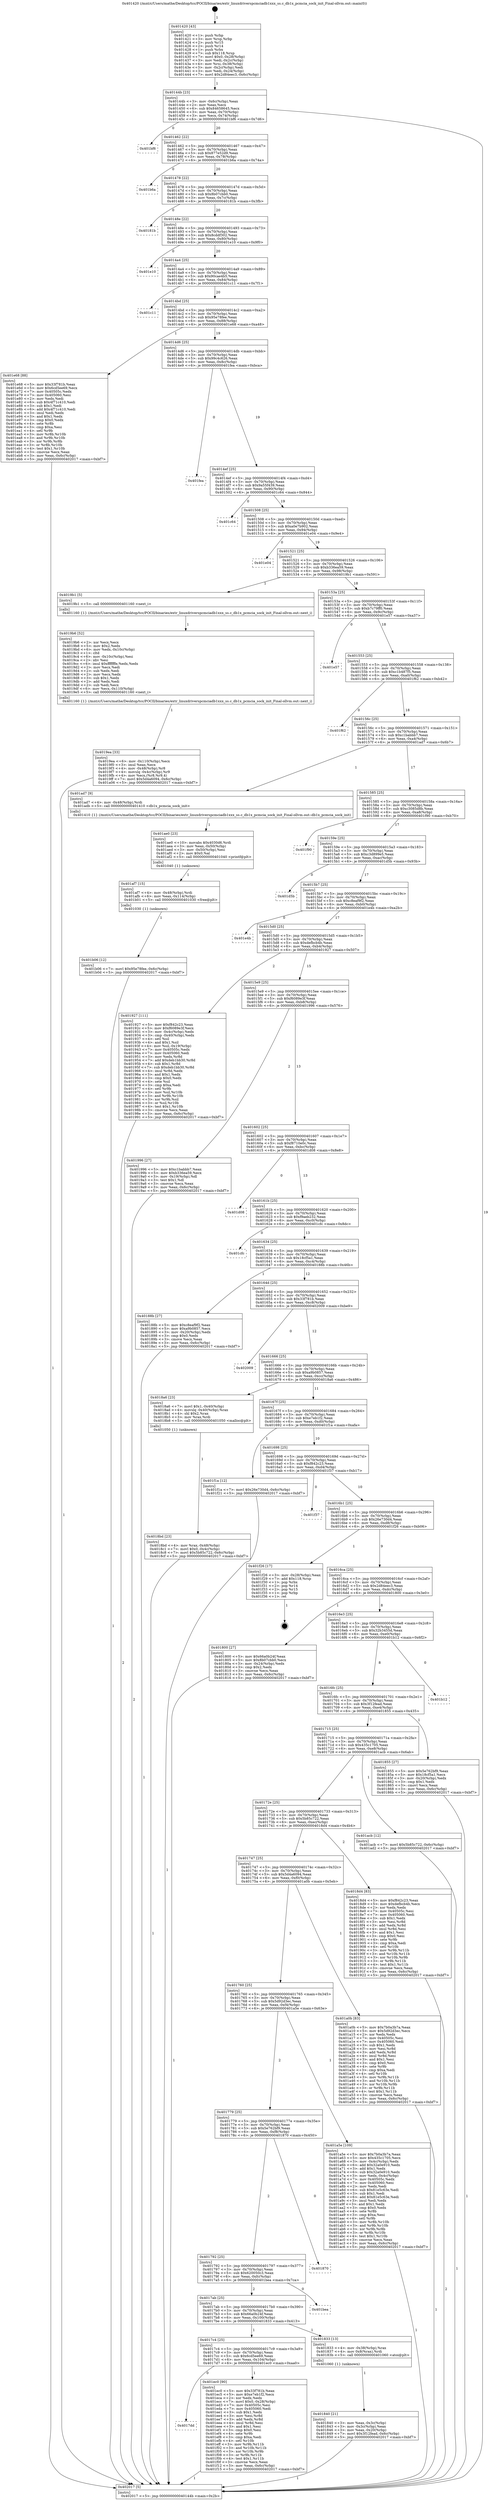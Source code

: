 digraph "0x401420" {
  label = "0x401420 (/mnt/c/Users/mathe/Desktop/tcc/POCII/binaries/extr_linuxdriverspcmciadb1xxx_ss.c_db1x_pcmcia_sock_init_Final-ollvm.out::main(0))"
  labelloc = "t"
  node[shape=record]

  Entry [label="",width=0.3,height=0.3,shape=circle,fillcolor=black,style=filled]
  "0x40144b" [label="{
     0x40144b [23]\l
     | [instrs]\l
     &nbsp;&nbsp;0x40144b \<+3\>: mov -0x6c(%rbp),%eax\l
     &nbsp;&nbsp;0x40144e \<+2\>: mov %eax,%ecx\l
     &nbsp;&nbsp;0x401450 \<+6\>: sub $0x84658645,%ecx\l
     &nbsp;&nbsp;0x401456 \<+3\>: mov %eax,-0x70(%rbp)\l
     &nbsp;&nbsp;0x401459 \<+3\>: mov %ecx,-0x74(%rbp)\l
     &nbsp;&nbsp;0x40145c \<+6\>: je 0000000000401bf6 \<main+0x7d6\>\l
  }"]
  "0x401bf6" [label="{
     0x401bf6\l
  }", style=dashed]
  "0x401462" [label="{
     0x401462 [22]\l
     | [instrs]\l
     &nbsp;&nbsp;0x401462 \<+5\>: jmp 0000000000401467 \<main+0x47\>\l
     &nbsp;&nbsp;0x401467 \<+3\>: mov -0x70(%rbp),%eax\l
     &nbsp;&nbsp;0x40146a \<+5\>: sub $0x877e52d9,%eax\l
     &nbsp;&nbsp;0x40146f \<+3\>: mov %eax,-0x78(%rbp)\l
     &nbsp;&nbsp;0x401472 \<+6\>: je 0000000000401b6a \<main+0x74a\>\l
  }"]
  Exit [label="",width=0.3,height=0.3,shape=circle,fillcolor=black,style=filled,peripheries=2]
  "0x401b6a" [label="{
     0x401b6a\l
  }", style=dashed]
  "0x401478" [label="{
     0x401478 [22]\l
     | [instrs]\l
     &nbsp;&nbsp;0x401478 \<+5\>: jmp 000000000040147d \<main+0x5d\>\l
     &nbsp;&nbsp;0x40147d \<+3\>: mov -0x70(%rbp),%eax\l
     &nbsp;&nbsp;0x401480 \<+5\>: sub $0x8b07cbb0,%eax\l
     &nbsp;&nbsp;0x401485 \<+3\>: mov %eax,-0x7c(%rbp)\l
     &nbsp;&nbsp;0x401488 \<+6\>: je 000000000040181b \<main+0x3fb\>\l
  }"]
  "0x4017dd" [label="{
     0x4017dd\l
  }", style=dashed]
  "0x40181b" [label="{
     0x40181b\l
  }", style=dashed]
  "0x40148e" [label="{
     0x40148e [22]\l
     | [instrs]\l
     &nbsp;&nbsp;0x40148e \<+5\>: jmp 0000000000401493 \<main+0x73\>\l
     &nbsp;&nbsp;0x401493 \<+3\>: mov -0x70(%rbp),%eax\l
     &nbsp;&nbsp;0x401496 \<+5\>: sub $0x8cddf302,%eax\l
     &nbsp;&nbsp;0x40149b \<+3\>: mov %eax,-0x80(%rbp)\l
     &nbsp;&nbsp;0x40149e \<+6\>: je 0000000000401e10 \<main+0x9f0\>\l
  }"]
  "0x401ec0" [label="{
     0x401ec0 [90]\l
     | [instrs]\l
     &nbsp;&nbsp;0x401ec0 \<+5\>: mov $0x33f781b,%eax\l
     &nbsp;&nbsp;0x401ec5 \<+5\>: mov $0xe7eb1f2,%ecx\l
     &nbsp;&nbsp;0x401eca \<+2\>: xor %edx,%edx\l
     &nbsp;&nbsp;0x401ecc \<+7\>: movl $0x0,-0x28(%rbp)\l
     &nbsp;&nbsp;0x401ed3 \<+7\>: mov 0x40505c,%esi\l
     &nbsp;&nbsp;0x401eda \<+7\>: mov 0x405060,%edi\l
     &nbsp;&nbsp;0x401ee1 \<+3\>: sub $0x1,%edx\l
     &nbsp;&nbsp;0x401ee4 \<+3\>: mov %esi,%r8d\l
     &nbsp;&nbsp;0x401ee7 \<+3\>: add %edx,%r8d\l
     &nbsp;&nbsp;0x401eea \<+4\>: imul %r8d,%esi\l
     &nbsp;&nbsp;0x401eee \<+3\>: and $0x1,%esi\l
     &nbsp;&nbsp;0x401ef1 \<+3\>: cmp $0x0,%esi\l
     &nbsp;&nbsp;0x401ef4 \<+4\>: sete %r9b\l
     &nbsp;&nbsp;0x401ef8 \<+3\>: cmp $0xa,%edi\l
     &nbsp;&nbsp;0x401efb \<+4\>: setl %r10b\l
     &nbsp;&nbsp;0x401eff \<+3\>: mov %r9b,%r11b\l
     &nbsp;&nbsp;0x401f02 \<+3\>: and %r10b,%r11b\l
     &nbsp;&nbsp;0x401f05 \<+3\>: xor %r10b,%r9b\l
     &nbsp;&nbsp;0x401f08 \<+3\>: or %r9b,%r11b\l
     &nbsp;&nbsp;0x401f0b \<+4\>: test $0x1,%r11b\l
     &nbsp;&nbsp;0x401f0f \<+3\>: cmovne %ecx,%eax\l
     &nbsp;&nbsp;0x401f12 \<+3\>: mov %eax,-0x6c(%rbp)\l
     &nbsp;&nbsp;0x401f15 \<+5\>: jmp 0000000000402017 \<main+0xbf7\>\l
  }"]
  "0x401e10" [label="{
     0x401e10\l
  }", style=dashed]
  "0x4014a4" [label="{
     0x4014a4 [25]\l
     | [instrs]\l
     &nbsp;&nbsp;0x4014a4 \<+5\>: jmp 00000000004014a9 \<main+0x89\>\l
     &nbsp;&nbsp;0x4014a9 \<+3\>: mov -0x70(%rbp),%eax\l
     &nbsp;&nbsp;0x4014ac \<+5\>: sub $0x90cae4b5,%eax\l
     &nbsp;&nbsp;0x4014b1 \<+6\>: mov %eax,-0x84(%rbp)\l
     &nbsp;&nbsp;0x4014b7 \<+6\>: je 0000000000401c11 \<main+0x7f1\>\l
  }"]
  "0x401b06" [label="{
     0x401b06 [12]\l
     | [instrs]\l
     &nbsp;&nbsp;0x401b06 \<+7\>: movl $0x95e78fee,-0x6c(%rbp)\l
     &nbsp;&nbsp;0x401b0d \<+5\>: jmp 0000000000402017 \<main+0xbf7\>\l
  }"]
  "0x401c11" [label="{
     0x401c11\l
  }", style=dashed]
  "0x4014bd" [label="{
     0x4014bd [25]\l
     | [instrs]\l
     &nbsp;&nbsp;0x4014bd \<+5\>: jmp 00000000004014c2 \<main+0xa2\>\l
     &nbsp;&nbsp;0x4014c2 \<+3\>: mov -0x70(%rbp),%eax\l
     &nbsp;&nbsp;0x4014c5 \<+5\>: sub $0x95e78fee,%eax\l
     &nbsp;&nbsp;0x4014ca \<+6\>: mov %eax,-0x88(%rbp)\l
     &nbsp;&nbsp;0x4014d0 \<+6\>: je 0000000000401e68 \<main+0xa48\>\l
  }"]
  "0x401af7" [label="{
     0x401af7 [15]\l
     | [instrs]\l
     &nbsp;&nbsp;0x401af7 \<+4\>: mov -0x48(%rbp),%rdi\l
     &nbsp;&nbsp;0x401afb \<+6\>: mov %eax,-0x114(%rbp)\l
     &nbsp;&nbsp;0x401b01 \<+5\>: call 0000000000401030 \<free@plt\>\l
     | [calls]\l
     &nbsp;&nbsp;0x401030 \{1\} (unknown)\l
  }"]
  "0x401e68" [label="{
     0x401e68 [88]\l
     | [instrs]\l
     &nbsp;&nbsp;0x401e68 \<+5\>: mov $0x33f781b,%eax\l
     &nbsp;&nbsp;0x401e6d \<+5\>: mov $0x6cd5ee69,%ecx\l
     &nbsp;&nbsp;0x401e72 \<+7\>: mov 0x40505c,%edx\l
     &nbsp;&nbsp;0x401e79 \<+7\>: mov 0x405060,%esi\l
     &nbsp;&nbsp;0x401e80 \<+2\>: mov %edx,%edi\l
     &nbsp;&nbsp;0x401e82 \<+6\>: sub $0x4f71c410,%edi\l
     &nbsp;&nbsp;0x401e88 \<+3\>: sub $0x1,%edi\l
     &nbsp;&nbsp;0x401e8b \<+6\>: add $0x4f71c410,%edi\l
     &nbsp;&nbsp;0x401e91 \<+3\>: imul %edi,%edx\l
     &nbsp;&nbsp;0x401e94 \<+3\>: and $0x1,%edx\l
     &nbsp;&nbsp;0x401e97 \<+3\>: cmp $0x0,%edx\l
     &nbsp;&nbsp;0x401e9a \<+4\>: sete %r8b\l
     &nbsp;&nbsp;0x401e9e \<+3\>: cmp $0xa,%esi\l
     &nbsp;&nbsp;0x401ea1 \<+4\>: setl %r9b\l
     &nbsp;&nbsp;0x401ea5 \<+3\>: mov %r8b,%r10b\l
     &nbsp;&nbsp;0x401ea8 \<+3\>: and %r9b,%r10b\l
     &nbsp;&nbsp;0x401eab \<+3\>: xor %r9b,%r8b\l
     &nbsp;&nbsp;0x401eae \<+3\>: or %r8b,%r10b\l
     &nbsp;&nbsp;0x401eb1 \<+4\>: test $0x1,%r10b\l
     &nbsp;&nbsp;0x401eb5 \<+3\>: cmovne %ecx,%eax\l
     &nbsp;&nbsp;0x401eb8 \<+3\>: mov %eax,-0x6c(%rbp)\l
     &nbsp;&nbsp;0x401ebb \<+5\>: jmp 0000000000402017 \<main+0xbf7\>\l
  }"]
  "0x4014d6" [label="{
     0x4014d6 [25]\l
     | [instrs]\l
     &nbsp;&nbsp;0x4014d6 \<+5\>: jmp 00000000004014db \<main+0xbb\>\l
     &nbsp;&nbsp;0x4014db \<+3\>: mov -0x70(%rbp),%eax\l
     &nbsp;&nbsp;0x4014de \<+5\>: sub $0x99c4c626,%eax\l
     &nbsp;&nbsp;0x4014e3 \<+6\>: mov %eax,-0x8c(%rbp)\l
     &nbsp;&nbsp;0x4014e9 \<+6\>: je 0000000000401fea \<main+0xbca\>\l
  }"]
  "0x401ae0" [label="{
     0x401ae0 [23]\l
     | [instrs]\l
     &nbsp;&nbsp;0x401ae0 \<+10\>: movabs $0x4030d6,%rdi\l
     &nbsp;&nbsp;0x401aea \<+3\>: mov %eax,-0x50(%rbp)\l
     &nbsp;&nbsp;0x401aed \<+3\>: mov -0x50(%rbp),%esi\l
     &nbsp;&nbsp;0x401af0 \<+2\>: mov $0x0,%al\l
     &nbsp;&nbsp;0x401af2 \<+5\>: call 0000000000401040 \<printf@plt\>\l
     | [calls]\l
     &nbsp;&nbsp;0x401040 \{1\} (unknown)\l
  }"]
  "0x401fea" [label="{
     0x401fea\l
  }", style=dashed]
  "0x4014ef" [label="{
     0x4014ef [25]\l
     | [instrs]\l
     &nbsp;&nbsp;0x4014ef \<+5\>: jmp 00000000004014f4 \<main+0xd4\>\l
     &nbsp;&nbsp;0x4014f4 \<+3\>: mov -0x70(%rbp),%eax\l
     &nbsp;&nbsp;0x4014f7 \<+5\>: sub $0x9a55f439,%eax\l
     &nbsp;&nbsp;0x4014fc \<+6\>: mov %eax,-0x90(%rbp)\l
     &nbsp;&nbsp;0x401502 \<+6\>: je 0000000000401c64 \<main+0x844\>\l
  }"]
  "0x4019ea" [label="{
     0x4019ea [33]\l
     | [instrs]\l
     &nbsp;&nbsp;0x4019ea \<+6\>: mov -0x110(%rbp),%ecx\l
     &nbsp;&nbsp;0x4019f0 \<+3\>: imul %eax,%ecx\l
     &nbsp;&nbsp;0x4019f3 \<+4\>: mov -0x48(%rbp),%r8\l
     &nbsp;&nbsp;0x4019f7 \<+4\>: movslq -0x4c(%rbp),%r9\l
     &nbsp;&nbsp;0x4019fb \<+4\>: mov %ecx,(%r8,%r9,4)\l
     &nbsp;&nbsp;0x4019ff \<+7\>: movl $0x5d4a6094,-0x6c(%rbp)\l
     &nbsp;&nbsp;0x401a06 \<+5\>: jmp 0000000000402017 \<main+0xbf7\>\l
  }"]
  "0x401c64" [label="{
     0x401c64\l
  }", style=dashed]
  "0x401508" [label="{
     0x401508 [25]\l
     | [instrs]\l
     &nbsp;&nbsp;0x401508 \<+5\>: jmp 000000000040150d \<main+0xed\>\l
     &nbsp;&nbsp;0x40150d \<+3\>: mov -0x70(%rbp),%eax\l
     &nbsp;&nbsp;0x401510 \<+5\>: sub $0xa0e7b902,%eax\l
     &nbsp;&nbsp;0x401515 \<+6\>: mov %eax,-0x94(%rbp)\l
     &nbsp;&nbsp;0x40151b \<+6\>: je 0000000000401e04 \<main+0x9e4\>\l
  }"]
  "0x4019b6" [label="{
     0x4019b6 [52]\l
     | [instrs]\l
     &nbsp;&nbsp;0x4019b6 \<+2\>: xor %ecx,%ecx\l
     &nbsp;&nbsp;0x4019b8 \<+5\>: mov $0x2,%edx\l
     &nbsp;&nbsp;0x4019bd \<+6\>: mov %edx,-0x10c(%rbp)\l
     &nbsp;&nbsp;0x4019c3 \<+1\>: cltd\l
     &nbsp;&nbsp;0x4019c4 \<+6\>: mov -0x10c(%rbp),%esi\l
     &nbsp;&nbsp;0x4019ca \<+2\>: idiv %esi\l
     &nbsp;&nbsp;0x4019cc \<+6\>: imul $0xfffffffe,%edx,%edx\l
     &nbsp;&nbsp;0x4019d2 \<+2\>: mov %ecx,%edi\l
     &nbsp;&nbsp;0x4019d4 \<+2\>: sub %edx,%edi\l
     &nbsp;&nbsp;0x4019d6 \<+2\>: mov %ecx,%edx\l
     &nbsp;&nbsp;0x4019d8 \<+3\>: sub $0x1,%edx\l
     &nbsp;&nbsp;0x4019db \<+2\>: add %edx,%edi\l
     &nbsp;&nbsp;0x4019dd \<+2\>: sub %edi,%ecx\l
     &nbsp;&nbsp;0x4019df \<+6\>: mov %ecx,-0x110(%rbp)\l
     &nbsp;&nbsp;0x4019e5 \<+5\>: call 0000000000401160 \<next_i\>\l
     | [calls]\l
     &nbsp;&nbsp;0x401160 \{1\} (/mnt/c/Users/mathe/Desktop/tcc/POCII/binaries/extr_linuxdriverspcmciadb1xxx_ss.c_db1x_pcmcia_sock_init_Final-ollvm.out::next_i)\l
  }"]
  "0x401e04" [label="{
     0x401e04\l
  }", style=dashed]
  "0x401521" [label="{
     0x401521 [25]\l
     | [instrs]\l
     &nbsp;&nbsp;0x401521 \<+5\>: jmp 0000000000401526 \<main+0x106\>\l
     &nbsp;&nbsp;0x401526 \<+3\>: mov -0x70(%rbp),%eax\l
     &nbsp;&nbsp;0x401529 \<+5\>: sub $0xb336ea59,%eax\l
     &nbsp;&nbsp;0x40152e \<+6\>: mov %eax,-0x98(%rbp)\l
     &nbsp;&nbsp;0x401534 \<+6\>: je 00000000004019b1 \<main+0x591\>\l
  }"]
  "0x4018bd" [label="{
     0x4018bd [23]\l
     | [instrs]\l
     &nbsp;&nbsp;0x4018bd \<+4\>: mov %rax,-0x48(%rbp)\l
     &nbsp;&nbsp;0x4018c1 \<+7\>: movl $0x0,-0x4c(%rbp)\l
     &nbsp;&nbsp;0x4018c8 \<+7\>: movl $0x5b85c722,-0x6c(%rbp)\l
     &nbsp;&nbsp;0x4018cf \<+5\>: jmp 0000000000402017 \<main+0xbf7\>\l
  }"]
  "0x4019b1" [label="{
     0x4019b1 [5]\l
     | [instrs]\l
     &nbsp;&nbsp;0x4019b1 \<+5\>: call 0000000000401160 \<next_i\>\l
     | [calls]\l
     &nbsp;&nbsp;0x401160 \{1\} (/mnt/c/Users/mathe/Desktop/tcc/POCII/binaries/extr_linuxdriverspcmciadb1xxx_ss.c_db1x_pcmcia_sock_init_Final-ollvm.out::next_i)\l
  }"]
  "0x40153a" [label="{
     0x40153a [25]\l
     | [instrs]\l
     &nbsp;&nbsp;0x40153a \<+5\>: jmp 000000000040153f \<main+0x11f\>\l
     &nbsp;&nbsp;0x40153f \<+3\>: mov -0x70(%rbp),%eax\l
     &nbsp;&nbsp;0x401542 \<+5\>: sub $0xb7c79ff0,%eax\l
     &nbsp;&nbsp;0x401547 \<+6\>: mov %eax,-0x9c(%rbp)\l
     &nbsp;&nbsp;0x40154d \<+6\>: je 0000000000401e57 \<main+0xa37\>\l
  }"]
  "0x401840" [label="{
     0x401840 [21]\l
     | [instrs]\l
     &nbsp;&nbsp;0x401840 \<+3\>: mov %eax,-0x3c(%rbp)\l
     &nbsp;&nbsp;0x401843 \<+3\>: mov -0x3c(%rbp),%eax\l
     &nbsp;&nbsp;0x401846 \<+3\>: mov %eax,-0x20(%rbp)\l
     &nbsp;&nbsp;0x401849 \<+7\>: movl $0x3f12fead,-0x6c(%rbp)\l
     &nbsp;&nbsp;0x401850 \<+5\>: jmp 0000000000402017 \<main+0xbf7\>\l
  }"]
  "0x401e57" [label="{
     0x401e57\l
  }", style=dashed]
  "0x401553" [label="{
     0x401553 [25]\l
     | [instrs]\l
     &nbsp;&nbsp;0x401553 \<+5\>: jmp 0000000000401558 \<main+0x138\>\l
     &nbsp;&nbsp;0x401558 \<+3\>: mov -0x70(%rbp),%eax\l
     &nbsp;&nbsp;0x40155b \<+5\>: sub $0xc1b487f5,%eax\l
     &nbsp;&nbsp;0x401560 \<+6\>: mov %eax,-0xa0(%rbp)\l
     &nbsp;&nbsp;0x401566 \<+6\>: je 0000000000401f62 \<main+0xb42\>\l
  }"]
  "0x4017c4" [label="{
     0x4017c4 [25]\l
     | [instrs]\l
     &nbsp;&nbsp;0x4017c4 \<+5\>: jmp 00000000004017c9 \<main+0x3a9\>\l
     &nbsp;&nbsp;0x4017c9 \<+3\>: mov -0x70(%rbp),%eax\l
     &nbsp;&nbsp;0x4017cc \<+5\>: sub $0x6cd5ee69,%eax\l
     &nbsp;&nbsp;0x4017d1 \<+6\>: mov %eax,-0x104(%rbp)\l
     &nbsp;&nbsp;0x4017d7 \<+6\>: je 0000000000401ec0 \<main+0xaa0\>\l
  }"]
  "0x401f62" [label="{
     0x401f62\l
  }", style=dashed]
  "0x40156c" [label="{
     0x40156c [25]\l
     | [instrs]\l
     &nbsp;&nbsp;0x40156c \<+5\>: jmp 0000000000401571 \<main+0x151\>\l
     &nbsp;&nbsp;0x401571 \<+3\>: mov -0x70(%rbp),%eax\l
     &nbsp;&nbsp;0x401574 \<+5\>: sub $0xc1babbb7,%eax\l
     &nbsp;&nbsp;0x401579 \<+6\>: mov %eax,-0xa4(%rbp)\l
     &nbsp;&nbsp;0x40157f \<+6\>: je 0000000000401ad7 \<main+0x6b7\>\l
  }"]
  "0x401833" [label="{
     0x401833 [13]\l
     | [instrs]\l
     &nbsp;&nbsp;0x401833 \<+4\>: mov -0x38(%rbp),%rax\l
     &nbsp;&nbsp;0x401837 \<+4\>: mov 0x8(%rax),%rdi\l
     &nbsp;&nbsp;0x40183b \<+5\>: call 0000000000401060 \<atoi@plt\>\l
     | [calls]\l
     &nbsp;&nbsp;0x401060 \{1\} (unknown)\l
  }"]
  "0x401ad7" [label="{
     0x401ad7 [9]\l
     | [instrs]\l
     &nbsp;&nbsp;0x401ad7 \<+4\>: mov -0x48(%rbp),%rdi\l
     &nbsp;&nbsp;0x401adb \<+5\>: call 0000000000401410 \<db1x_pcmcia_sock_init\>\l
     | [calls]\l
     &nbsp;&nbsp;0x401410 \{1\} (/mnt/c/Users/mathe/Desktop/tcc/POCII/binaries/extr_linuxdriverspcmciadb1xxx_ss.c_db1x_pcmcia_sock_init_Final-ollvm.out::db1x_pcmcia_sock_init)\l
  }"]
  "0x401585" [label="{
     0x401585 [25]\l
     | [instrs]\l
     &nbsp;&nbsp;0x401585 \<+5\>: jmp 000000000040158a \<main+0x16a\>\l
     &nbsp;&nbsp;0x40158a \<+3\>: mov -0x70(%rbp),%eax\l
     &nbsp;&nbsp;0x40158d \<+5\>: sub $0xc3085d8b,%eax\l
     &nbsp;&nbsp;0x401592 \<+6\>: mov %eax,-0xa8(%rbp)\l
     &nbsp;&nbsp;0x401598 \<+6\>: je 0000000000401f90 \<main+0xb70\>\l
  }"]
  "0x4017ab" [label="{
     0x4017ab [25]\l
     | [instrs]\l
     &nbsp;&nbsp;0x4017ab \<+5\>: jmp 00000000004017b0 \<main+0x390\>\l
     &nbsp;&nbsp;0x4017b0 \<+3\>: mov -0x70(%rbp),%eax\l
     &nbsp;&nbsp;0x4017b3 \<+5\>: sub $0x66a0b24f,%eax\l
     &nbsp;&nbsp;0x4017b8 \<+6\>: mov %eax,-0x100(%rbp)\l
     &nbsp;&nbsp;0x4017be \<+6\>: je 0000000000401833 \<main+0x413\>\l
  }"]
  "0x401f90" [label="{
     0x401f90\l
  }", style=dashed]
  "0x40159e" [label="{
     0x40159e [25]\l
     | [instrs]\l
     &nbsp;&nbsp;0x40159e \<+5\>: jmp 00000000004015a3 \<main+0x183\>\l
     &nbsp;&nbsp;0x4015a3 \<+3\>: mov -0x70(%rbp),%eax\l
     &nbsp;&nbsp;0x4015a6 \<+5\>: sub $0xc3d899e5,%eax\l
     &nbsp;&nbsp;0x4015ab \<+6\>: mov %eax,-0xac(%rbp)\l
     &nbsp;&nbsp;0x4015b1 \<+6\>: je 0000000000401d5b \<main+0x93b\>\l
  }"]
  "0x401bea" [label="{
     0x401bea\l
  }", style=dashed]
  "0x401d5b" [label="{
     0x401d5b\l
  }", style=dashed]
  "0x4015b7" [label="{
     0x4015b7 [25]\l
     | [instrs]\l
     &nbsp;&nbsp;0x4015b7 \<+5\>: jmp 00000000004015bc \<main+0x19c\>\l
     &nbsp;&nbsp;0x4015bc \<+3\>: mov -0x70(%rbp),%eax\l
     &nbsp;&nbsp;0x4015bf \<+5\>: sub $0xc8eaf9f2,%eax\l
     &nbsp;&nbsp;0x4015c4 \<+6\>: mov %eax,-0xb0(%rbp)\l
     &nbsp;&nbsp;0x4015ca \<+6\>: je 0000000000401e4b \<main+0xa2b\>\l
  }"]
  "0x401792" [label="{
     0x401792 [25]\l
     | [instrs]\l
     &nbsp;&nbsp;0x401792 \<+5\>: jmp 0000000000401797 \<main+0x377\>\l
     &nbsp;&nbsp;0x401797 \<+3\>: mov -0x70(%rbp),%eax\l
     &nbsp;&nbsp;0x40179a \<+5\>: sub $0x620050c3,%eax\l
     &nbsp;&nbsp;0x40179f \<+6\>: mov %eax,-0xfc(%rbp)\l
     &nbsp;&nbsp;0x4017a5 \<+6\>: je 0000000000401bea \<main+0x7ca\>\l
  }"]
  "0x401e4b" [label="{
     0x401e4b\l
  }", style=dashed]
  "0x4015d0" [label="{
     0x4015d0 [25]\l
     | [instrs]\l
     &nbsp;&nbsp;0x4015d0 \<+5\>: jmp 00000000004015d5 \<main+0x1b5\>\l
     &nbsp;&nbsp;0x4015d5 \<+3\>: mov -0x70(%rbp),%eax\l
     &nbsp;&nbsp;0x4015d8 \<+5\>: sub $0xdefbcb4b,%eax\l
     &nbsp;&nbsp;0x4015dd \<+6\>: mov %eax,-0xb4(%rbp)\l
     &nbsp;&nbsp;0x4015e3 \<+6\>: je 0000000000401927 \<main+0x507\>\l
  }"]
  "0x401870" [label="{
     0x401870\l
  }", style=dashed]
  "0x401927" [label="{
     0x401927 [111]\l
     | [instrs]\l
     &nbsp;&nbsp;0x401927 \<+5\>: mov $0xf842c23,%eax\l
     &nbsp;&nbsp;0x40192c \<+5\>: mov $0xf6089e3f,%ecx\l
     &nbsp;&nbsp;0x401931 \<+3\>: mov -0x4c(%rbp),%edx\l
     &nbsp;&nbsp;0x401934 \<+3\>: cmp -0x40(%rbp),%edx\l
     &nbsp;&nbsp;0x401937 \<+4\>: setl %sil\l
     &nbsp;&nbsp;0x40193b \<+4\>: and $0x1,%sil\l
     &nbsp;&nbsp;0x40193f \<+4\>: mov %sil,-0x19(%rbp)\l
     &nbsp;&nbsp;0x401943 \<+7\>: mov 0x40505c,%edx\l
     &nbsp;&nbsp;0x40194a \<+7\>: mov 0x405060,%edi\l
     &nbsp;&nbsp;0x401951 \<+3\>: mov %edx,%r8d\l
     &nbsp;&nbsp;0x401954 \<+7\>: add $0xdeb1bb30,%r8d\l
     &nbsp;&nbsp;0x40195b \<+4\>: sub $0x1,%r8d\l
     &nbsp;&nbsp;0x40195f \<+7\>: sub $0xdeb1bb30,%r8d\l
     &nbsp;&nbsp;0x401966 \<+4\>: imul %r8d,%edx\l
     &nbsp;&nbsp;0x40196a \<+3\>: and $0x1,%edx\l
     &nbsp;&nbsp;0x40196d \<+3\>: cmp $0x0,%edx\l
     &nbsp;&nbsp;0x401970 \<+4\>: sete %sil\l
     &nbsp;&nbsp;0x401974 \<+3\>: cmp $0xa,%edi\l
     &nbsp;&nbsp;0x401977 \<+4\>: setl %r9b\l
     &nbsp;&nbsp;0x40197b \<+3\>: mov %sil,%r10b\l
     &nbsp;&nbsp;0x40197e \<+3\>: and %r9b,%r10b\l
     &nbsp;&nbsp;0x401981 \<+3\>: xor %r9b,%sil\l
     &nbsp;&nbsp;0x401984 \<+3\>: or %sil,%r10b\l
     &nbsp;&nbsp;0x401987 \<+4\>: test $0x1,%r10b\l
     &nbsp;&nbsp;0x40198b \<+3\>: cmovne %ecx,%eax\l
     &nbsp;&nbsp;0x40198e \<+3\>: mov %eax,-0x6c(%rbp)\l
     &nbsp;&nbsp;0x401991 \<+5\>: jmp 0000000000402017 \<main+0xbf7\>\l
  }"]
  "0x4015e9" [label="{
     0x4015e9 [25]\l
     | [instrs]\l
     &nbsp;&nbsp;0x4015e9 \<+5\>: jmp 00000000004015ee \<main+0x1ce\>\l
     &nbsp;&nbsp;0x4015ee \<+3\>: mov -0x70(%rbp),%eax\l
     &nbsp;&nbsp;0x4015f1 \<+5\>: sub $0xf6089e3f,%eax\l
     &nbsp;&nbsp;0x4015f6 \<+6\>: mov %eax,-0xb8(%rbp)\l
     &nbsp;&nbsp;0x4015fc \<+6\>: je 0000000000401996 \<main+0x576\>\l
  }"]
  "0x401779" [label="{
     0x401779 [25]\l
     | [instrs]\l
     &nbsp;&nbsp;0x401779 \<+5\>: jmp 000000000040177e \<main+0x35e\>\l
     &nbsp;&nbsp;0x40177e \<+3\>: mov -0x70(%rbp),%eax\l
     &nbsp;&nbsp;0x401781 \<+5\>: sub $0x5e762bf9,%eax\l
     &nbsp;&nbsp;0x401786 \<+6\>: mov %eax,-0xf8(%rbp)\l
     &nbsp;&nbsp;0x40178c \<+6\>: je 0000000000401870 \<main+0x450\>\l
  }"]
  "0x401996" [label="{
     0x401996 [27]\l
     | [instrs]\l
     &nbsp;&nbsp;0x401996 \<+5\>: mov $0xc1babbb7,%eax\l
     &nbsp;&nbsp;0x40199b \<+5\>: mov $0xb336ea59,%ecx\l
     &nbsp;&nbsp;0x4019a0 \<+3\>: mov -0x19(%rbp),%dl\l
     &nbsp;&nbsp;0x4019a3 \<+3\>: test $0x1,%dl\l
     &nbsp;&nbsp;0x4019a6 \<+3\>: cmovne %ecx,%eax\l
     &nbsp;&nbsp;0x4019a9 \<+3\>: mov %eax,-0x6c(%rbp)\l
     &nbsp;&nbsp;0x4019ac \<+5\>: jmp 0000000000402017 \<main+0xbf7\>\l
  }"]
  "0x401602" [label="{
     0x401602 [25]\l
     | [instrs]\l
     &nbsp;&nbsp;0x401602 \<+5\>: jmp 0000000000401607 \<main+0x1e7\>\l
     &nbsp;&nbsp;0x401607 \<+3\>: mov -0x70(%rbp),%eax\l
     &nbsp;&nbsp;0x40160a \<+5\>: sub $0xf8710e0c,%eax\l
     &nbsp;&nbsp;0x40160f \<+6\>: mov %eax,-0xbc(%rbp)\l
     &nbsp;&nbsp;0x401615 \<+6\>: je 0000000000401d08 \<main+0x8e8\>\l
  }"]
  "0x401a5e" [label="{
     0x401a5e [109]\l
     | [instrs]\l
     &nbsp;&nbsp;0x401a5e \<+5\>: mov $0x7b0a3b7a,%eax\l
     &nbsp;&nbsp;0x401a63 \<+5\>: mov $0x435c1705,%ecx\l
     &nbsp;&nbsp;0x401a68 \<+3\>: mov -0x4c(%rbp),%edx\l
     &nbsp;&nbsp;0x401a6b \<+6\>: add $0x32a0e910,%edx\l
     &nbsp;&nbsp;0x401a71 \<+3\>: add $0x1,%edx\l
     &nbsp;&nbsp;0x401a74 \<+6\>: sub $0x32a0e910,%edx\l
     &nbsp;&nbsp;0x401a7a \<+3\>: mov %edx,-0x4c(%rbp)\l
     &nbsp;&nbsp;0x401a7d \<+7\>: mov 0x40505c,%edx\l
     &nbsp;&nbsp;0x401a84 \<+7\>: mov 0x405060,%esi\l
     &nbsp;&nbsp;0x401a8b \<+2\>: mov %edx,%edi\l
     &nbsp;&nbsp;0x401a8d \<+6\>: sub $0x81e5c63e,%edi\l
     &nbsp;&nbsp;0x401a93 \<+3\>: sub $0x1,%edi\l
     &nbsp;&nbsp;0x401a96 \<+6\>: add $0x81e5c63e,%edi\l
     &nbsp;&nbsp;0x401a9c \<+3\>: imul %edi,%edx\l
     &nbsp;&nbsp;0x401a9f \<+3\>: and $0x1,%edx\l
     &nbsp;&nbsp;0x401aa2 \<+3\>: cmp $0x0,%edx\l
     &nbsp;&nbsp;0x401aa5 \<+4\>: sete %r8b\l
     &nbsp;&nbsp;0x401aa9 \<+3\>: cmp $0xa,%esi\l
     &nbsp;&nbsp;0x401aac \<+4\>: setl %r9b\l
     &nbsp;&nbsp;0x401ab0 \<+3\>: mov %r8b,%r10b\l
     &nbsp;&nbsp;0x401ab3 \<+3\>: and %r9b,%r10b\l
     &nbsp;&nbsp;0x401ab6 \<+3\>: xor %r9b,%r8b\l
     &nbsp;&nbsp;0x401ab9 \<+3\>: or %r8b,%r10b\l
     &nbsp;&nbsp;0x401abc \<+4\>: test $0x1,%r10b\l
     &nbsp;&nbsp;0x401ac0 \<+3\>: cmovne %ecx,%eax\l
     &nbsp;&nbsp;0x401ac3 \<+3\>: mov %eax,-0x6c(%rbp)\l
     &nbsp;&nbsp;0x401ac6 \<+5\>: jmp 0000000000402017 \<main+0xbf7\>\l
  }"]
  "0x401d08" [label="{
     0x401d08\l
  }", style=dashed]
  "0x40161b" [label="{
     0x40161b [25]\l
     | [instrs]\l
     &nbsp;&nbsp;0x40161b \<+5\>: jmp 0000000000401620 \<main+0x200\>\l
     &nbsp;&nbsp;0x401620 \<+3\>: mov -0x70(%rbp),%eax\l
     &nbsp;&nbsp;0x401623 \<+5\>: sub $0xf9aeb232,%eax\l
     &nbsp;&nbsp;0x401628 \<+6\>: mov %eax,-0xc0(%rbp)\l
     &nbsp;&nbsp;0x40162e \<+6\>: je 0000000000401cfc \<main+0x8dc\>\l
  }"]
  "0x401760" [label="{
     0x401760 [25]\l
     | [instrs]\l
     &nbsp;&nbsp;0x401760 \<+5\>: jmp 0000000000401765 \<main+0x345\>\l
     &nbsp;&nbsp;0x401765 \<+3\>: mov -0x70(%rbp),%eax\l
     &nbsp;&nbsp;0x401768 \<+5\>: sub $0x5d92d3ec,%eax\l
     &nbsp;&nbsp;0x40176d \<+6\>: mov %eax,-0xf4(%rbp)\l
     &nbsp;&nbsp;0x401773 \<+6\>: je 0000000000401a5e \<main+0x63e\>\l
  }"]
  "0x401cfc" [label="{
     0x401cfc\l
  }", style=dashed]
  "0x401634" [label="{
     0x401634 [25]\l
     | [instrs]\l
     &nbsp;&nbsp;0x401634 \<+5\>: jmp 0000000000401639 \<main+0x219\>\l
     &nbsp;&nbsp;0x401639 \<+3\>: mov -0x70(%rbp),%eax\l
     &nbsp;&nbsp;0x40163c \<+5\>: sub $0x18cf5a1,%eax\l
     &nbsp;&nbsp;0x401641 \<+6\>: mov %eax,-0xc4(%rbp)\l
     &nbsp;&nbsp;0x401647 \<+6\>: je 000000000040188b \<main+0x46b\>\l
  }"]
  "0x401a0b" [label="{
     0x401a0b [83]\l
     | [instrs]\l
     &nbsp;&nbsp;0x401a0b \<+5\>: mov $0x7b0a3b7a,%eax\l
     &nbsp;&nbsp;0x401a10 \<+5\>: mov $0x5d92d3ec,%ecx\l
     &nbsp;&nbsp;0x401a15 \<+2\>: xor %edx,%edx\l
     &nbsp;&nbsp;0x401a17 \<+7\>: mov 0x40505c,%esi\l
     &nbsp;&nbsp;0x401a1e \<+7\>: mov 0x405060,%edi\l
     &nbsp;&nbsp;0x401a25 \<+3\>: sub $0x1,%edx\l
     &nbsp;&nbsp;0x401a28 \<+3\>: mov %esi,%r8d\l
     &nbsp;&nbsp;0x401a2b \<+3\>: add %edx,%r8d\l
     &nbsp;&nbsp;0x401a2e \<+4\>: imul %r8d,%esi\l
     &nbsp;&nbsp;0x401a32 \<+3\>: and $0x1,%esi\l
     &nbsp;&nbsp;0x401a35 \<+3\>: cmp $0x0,%esi\l
     &nbsp;&nbsp;0x401a38 \<+4\>: sete %r9b\l
     &nbsp;&nbsp;0x401a3c \<+3\>: cmp $0xa,%edi\l
     &nbsp;&nbsp;0x401a3f \<+4\>: setl %r10b\l
     &nbsp;&nbsp;0x401a43 \<+3\>: mov %r9b,%r11b\l
     &nbsp;&nbsp;0x401a46 \<+3\>: and %r10b,%r11b\l
     &nbsp;&nbsp;0x401a49 \<+3\>: xor %r10b,%r9b\l
     &nbsp;&nbsp;0x401a4c \<+3\>: or %r9b,%r11b\l
     &nbsp;&nbsp;0x401a4f \<+4\>: test $0x1,%r11b\l
     &nbsp;&nbsp;0x401a53 \<+3\>: cmovne %ecx,%eax\l
     &nbsp;&nbsp;0x401a56 \<+3\>: mov %eax,-0x6c(%rbp)\l
     &nbsp;&nbsp;0x401a59 \<+5\>: jmp 0000000000402017 \<main+0xbf7\>\l
  }"]
  "0x40188b" [label="{
     0x40188b [27]\l
     | [instrs]\l
     &nbsp;&nbsp;0x40188b \<+5\>: mov $0xc8eaf9f2,%eax\l
     &nbsp;&nbsp;0x401890 \<+5\>: mov $0xa9b0857,%ecx\l
     &nbsp;&nbsp;0x401895 \<+3\>: mov -0x20(%rbp),%edx\l
     &nbsp;&nbsp;0x401898 \<+3\>: cmp $0x0,%edx\l
     &nbsp;&nbsp;0x40189b \<+3\>: cmove %ecx,%eax\l
     &nbsp;&nbsp;0x40189e \<+3\>: mov %eax,-0x6c(%rbp)\l
     &nbsp;&nbsp;0x4018a1 \<+5\>: jmp 0000000000402017 \<main+0xbf7\>\l
  }"]
  "0x40164d" [label="{
     0x40164d [25]\l
     | [instrs]\l
     &nbsp;&nbsp;0x40164d \<+5\>: jmp 0000000000401652 \<main+0x232\>\l
     &nbsp;&nbsp;0x401652 \<+3\>: mov -0x70(%rbp),%eax\l
     &nbsp;&nbsp;0x401655 \<+5\>: sub $0x33f781b,%eax\l
     &nbsp;&nbsp;0x40165a \<+6\>: mov %eax,-0xc8(%rbp)\l
     &nbsp;&nbsp;0x401660 \<+6\>: je 0000000000402009 \<main+0xbe9\>\l
  }"]
  "0x401747" [label="{
     0x401747 [25]\l
     | [instrs]\l
     &nbsp;&nbsp;0x401747 \<+5\>: jmp 000000000040174c \<main+0x32c\>\l
     &nbsp;&nbsp;0x40174c \<+3\>: mov -0x70(%rbp),%eax\l
     &nbsp;&nbsp;0x40174f \<+5\>: sub $0x5d4a6094,%eax\l
     &nbsp;&nbsp;0x401754 \<+6\>: mov %eax,-0xf0(%rbp)\l
     &nbsp;&nbsp;0x40175a \<+6\>: je 0000000000401a0b \<main+0x5eb\>\l
  }"]
  "0x402009" [label="{
     0x402009\l
  }", style=dashed]
  "0x401666" [label="{
     0x401666 [25]\l
     | [instrs]\l
     &nbsp;&nbsp;0x401666 \<+5\>: jmp 000000000040166b \<main+0x24b\>\l
     &nbsp;&nbsp;0x40166b \<+3\>: mov -0x70(%rbp),%eax\l
     &nbsp;&nbsp;0x40166e \<+5\>: sub $0xa9b0857,%eax\l
     &nbsp;&nbsp;0x401673 \<+6\>: mov %eax,-0xcc(%rbp)\l
     &nbsp;&nbsp;0x401679 \<+6\>: je 00000000004018a6 \<main+0x486\>\l
  }"]
  "0x4018d4" [label="{
     0x4018d4 [83]\l
     | [instrs]\l
     &nbsp;&nbsp;0x4018d4 \<+5\>: mov $0xf842c23,%eax\l
     &nbsp;&nbsp;0x4018d9 \<+5\>: mov $0xdefbcb4b,%ecx\l
     &nbsp;&nbsp;0x4018de \<+2\>: xor %edx,%edx\l
     &nbsp;&nbsp;0x4018e0 \<+7\>: mov 0x40505c,%esi\l
     &nbsp;&nbsp;0x4018e7 \<+7\>: mov 0x405060,%edi\l
     &nbsp;&nbsp;0x4018ee \<+3\>: sub $0x1,%edx\l
     &nbsp;&nbsp;0x4018f1 \<+3\>: mov %esi,%r8d\l
     &nbsp;&nbsp;0x4018f4 \<+3\>: add %edx,%r8d\l
     &nbsp;&nbsp;0x4018f7 \<+4\>: imul %r8d,%esi\l
     &nbsp;&nbsp;0x4018fb \<+3\>: and $0x1,%esi\l
     &nbsp;&nbsp;0x4018fe \<+3\>: cmp $0x0,%esi\l
     &nbsp;&nbsp;0x401901 \<+4\>: sete %r9b\l
     &nbsp;&nbsp;0x401905 \<+3\>: cmp $0xa,%edi\l
     &nbsp;&nbsp;0x401908 \<+4\>: setl %r10b\l
     &nbsp;&nbsp;0x40190c \<+3\>: mov %r9b,%r11b\l
     &nbsp;&nbsp;0x40190f \<+3\>: and %r10b,%r11b\l
     &nbsp;&nbsp;0x401912 \<+3\>: xor %r10b,%r9b\l
     &nbsp;&nbsp;0x401915 \<+3\>: or %r9b,%r11b\l
     &nbsp;&nbsp;0x401918 \<+4\>: test $0x1,%r11b\l
     &nbsp;&nbsp;0x40191c \<+3\>: cmovne %ecx,%eax\l
     &nbsp;&nbsp;0x40191f \<+3\>: mov %eax,-0x6c(%rbp)\l
     &nbsp;&nbsp;0x401922 \<+5\>: jmp 0000000000402017 \<main+0xbf7\>\l
  }"]
  "0x4018a6" [label="{
     0x4018a6 [23]\l
     | [instrs]\l
     &nbsp;&nbsp;0x4018a6 \<+7\>: movl $0x1,-0x40(%rbp)\l
     &nbsp;&nbsp;0x4018ad \<+4\>: movslq -0x40(%rbp),%rax\l
     &nbsp;&nbsp;0x4018b1 \<+4\>: shl $0x2,%rax\l
     &nbsp;&nbsp;0x4018b5 \<+3\>: mov %rax,%rdi\l
     &nbsp;&nbsp;0x4018b8 \<+5\>: call 0000000000401050 \<malloc@plt\>\l
     | [calls]\l
     &nbsp;&nbsp;0x401050 \{1\} (unknown)\l
  }"]
  "0x40167f" [label="{
     0x40167f [25]\l
     | [instrs]\l
     &nbsp;&nbsp;0x40167f \<+5\>: jmp 0000000000401684 \<main+0x264\>\l
     &nbsp;&nbsp;0x401684 \<+3\>: mov -0x70(%rbp),%eax\l
     &nbsp;&nbsp;0x401687 \<+5\>: sub $0xe7eb1f2,%eax\l
     &nbsp;&nbsp;0x40168c \<+6\>: mov %eax,-0xd0(%rbp)\l
     &nbsp;&nbsp;0x401692 \<+6\>: je 0000000000401f1a \<main+0xafa\>\l
  }"]
  "0x40172e" [label="{
     0x40172e [25]\l
     | [instrs]\l
     &nbsp;&nbsp;0x40172e \<+5\>: jmp 0000000000401733 \<main+0x313\>\l
     &nbsp;&nbsp;0x401733 \<+3\>: mov -0x70(%rbp),%eax\l
     &nbsp;&nbsp;0x401736 \<+5\>: sub $0x5b85c722,%eax\l
     &nbsp;&nbsp;0x40173b \<+6\>: mov %eax,-0xec(%rbp)\l
     &nbsp;&nbsp;0x401741 \<+6\>: je 00000000004018d4 \<main+0x4b4\>\l
  }"]
  "0x401f1a" [label="{
     0x401f1a [12]\l
     | [instrs]\l
     &nbsp;&nbsp;0x401f1a \<+7\>: movl $0x26e730d4,-0x6c(%rbp)\l
     &nbsp;&nbsp;0x401f21 \<+5\>: jmp 0000000000402017 \<main+0xbf7\>\l
  }"]
  "0x401698" [label="{
     0x401698 [25]\l
     | [instrs]\l
     &nbsp;&nbsp;0x401698 \<+5\>: jmp 000000000040169d \<main+0x27d\>\l
     &nbsp;&nbsp;0x40169d \<+3\>: mov -0x70(%rbp),%eax\l
     &nbsp;&nbsp;0x4016a0 \<+5\>: sub $0xf842c23,%eax\l
     &nbsp;&nbsp;0x4016a5 \<+6\>: mov %eax,-0xd4(%rbp)\l
     &nbsp;&nbsp;0x4016ab \<+6\>: je 0000000000401f37 \<main+0xb17\>\l
  }"]
  "0x401acb" [label="{
     0x401acb [12]\l
     | [instrs]\l
     &nbsp;&nbsp;0x401acb \<+7\>: movl $0x5b85c722,-0x6c(%rbp)\l
     &nbsp;&nbsp;0x401ad2 \<+5\>: jmp 0000000000402017 \<main+0xbf7\>\l
  }"]
  "0x401f37" [label="{
     0x401f37\l
  }", style=dashed]
  "0x4016b1" [label="{
     0x4016b1 [25]\l
     | [instrs]\l
     &nbsp;&nbsp;0x4016b1 \<+5\>: jmp 00000000004016b6 \<main+0x296\>\l
     &nbsp;&nbsp;0x4016b6 \<+3\>: mov -0x70(%rbp),%eax\l
     &nbsp;&nbsp;0x4016b9 \<+5\>: sub $0x26e730d4,%eax\l
     &nbsp;&nbsp;0x4016be \<+6\>: mov %eax,-0xd8(%rbp)\l
     &nbsp;&nbsp;0x4016c4 \<+6\>: je 0000000000401f26 \<main+0xb06\>\l
  }"]
  "0x401715" [label="{
     0x401715 [25]\l
     | [instrs]\l
     &nbsp;&nbsp;0x401715 \<+5\>: jmp 000000000040171a \<main+0x2fa\>\l
     &nbsp;&nbsp;0x40171a \<+3\>: mov -0x70(%rbp),%eax\l
     &nbsp;&nbsp;0x40171d \<+5\>: sub $0x435c1705,%eax\l
     &nbsp;&nbsp;0x401722 \<+6\>: mov %eax,-0xe8(%rbp)\l
     &nbsp;&nbsp;0x401728 \<+6\>: je 0000000000401acb \<main+0x6ab\>\l
  }"]
  "0x401f26" [label="{
     0x401f26 [17]\l
     | [instrs]\l
     &nbsp;&nbsp;0x401f26 \<+3\>: mov -0x28(%rbp),%eax\l
     &nbsp;&nbsp;0x401f29 \<+7\>: add $0x118,%rsp\l
     &nbsp;&nbsp;0x401f30 \<+1\>: pop %rbx\l
     &nbsp;&nbsp;0x401f31 \<+2\>: pop %r14\l
     &nbsp;&nbsp;0x401f33 \<+2\>: pop %r15\l
     &nbsp;&nbsp;0x401f35 \<+1\>: pop %rbp\l
     &nbsp;&nbsp;0x401f36 \<+1\>: ret\l
  }"]
  "0x4016ca" [label="{
     0x4016ca [25]\l
     | [instrs]\l
     &nbsp;&nbsp;0x4016ca \<+5\>: jmp 00000000004016cf \<main+0x2af\>\l
     &nbsp;&nbsp;0x4016cf \<+3\>: mov -0x70(%rbp),%eax\l
     &nbsp;&nbsp;0x4016d2 \<+5\>: sub $0x2d84eec3,%eax\l
     &nbsp;&nbsp;0x4016d7 \<+6\>: mov %eax,-0xdc(%rbp)\l
     &nbsp;&nbsp;0x4016dd \<+6\>: je 0000000000401800 \<main+0x3e0\>\l
  }"]
  "0x401855" [label="{
     0x401855 [27]\l
     | [instrs]\l
     &nbsp;&nbsp;0x401855 \<+5\>: mov $0x5e762bf9,%eax\l
     &nbsp;&nbsp;0x40185a \<+5\>: mov $0x18cf5a1,%ecx\l
     &nbsp;&nbsp;0x40185f \<+3\>: mov -0x20(%rbp),%edx\l
     &nbsp;&nbsp;0x401862 \<+3\>: cmp $0x1,%edx\l
     &nbsp;&nbsp;0x401865 \<+3\>: cmovl %ecx,%eax\l
     &nbsp;&nbsp;0x401868 \<+3\>: mov %eax,-0x6c(%rbp)\l
     &nbsp;&nbsp;0x40186b \<+5\>: jmp 0000000000402017 \<main+0xbf7\>\l
  }"]
  "0x401800" [label="{
     0x401800 [27]\l
     | [instrs]\l
     &nbsp;&nbsp;0x401800 \<+5\>: mov $0x66a0b24f,%eax\l
     &nbsp;&nbsp;0x401805 \<+5\>: mov $0x8b07cbb0,%ecx\l
     &nbsp;&nbsp;0x40180a \<+3\>: mov -0x24(%rbp),%edx\l
     &nbsp;&nbsp;0x40180d \<+3\>: cmp $0x2,%edx\l
     &nbsp;&nbsp;0x401810 \<+3\>: cmovne %ecx,%eax\l
     &nbsp;&nbsp;0x401813 \<+3\>: mov %eax,-0x6c(%rbp)\l
     &nbsp;&nbsp;0x401816 \<+5\>: jmp 0000000000402017 \<main+0xbf7\>\l
  }"]
  "0x4016e3" [label="{
     0x4016e3 [25]\l
     | [instrs]\l
     &nbsp;&nbsp;0x4016e3 \<+5\>: jmp 00000000004016e8 \<main+0x2c8\>\l
     &nbsp;&nbsp;0x4016e8 \<+3\>: mov -0x70(%rbp),%eax\l
     &nbsp;&nbsp;0x4016eb \<+5\>: sub $0x32b3455d,%eax\l
     &nbsp;&nbsp;0x4016f0 \<+6\>: mov %eax,-0xe0(%rbp)\l
     &nbsp;&nbsp;0x4016f6 \<+6\>: je 0000000000401b12 \<main+0x6f2\>\l
  }"]
  "0x402017" [label="{
     0x402017 [5]\l
     | [instrs]\l
     &nbsp;&nbsp;0x402017 \<+5\>: jmp 000000000040144b \<main+0x2b\>\l
  }"]
  "0x401420" [label="{
     0x401420 [43]\l
     | [instrs]\l
     &nbsp;&nbsp;0x401420 \<+1\>: push %rbp\l
     &nbsp;&nbsp;0x401421 \<+3\>: mov %rsp,%rbp\l
     &nbsp;&nbsp;0x401424 \<+2\>: push %r15\l
     &nbsp;&nbsp;0x401426 \<+2\>: push %r14\l
     &nbsp;&nbsp;0x401428 \<+1\>: push %rbx\l
     &nbsp;&nbsp;0x401429 \<+7\>: sub $0x118,%rsp\l
     &nbsp;&nbsp;0x401430 \<+7\>: movl $0x0,-0x28(%rbp)\l
     &nbsp;&nbsp;0x401437 \<+3\>: mov %edi,-0x2c(%rbp)\l
     &nbsp;&nbsp;0x40143a \<+4\>: mov %rsi,-0x38(%rbp)\l
     &nbsp;&nbsp;0x40143e \<+3\>: mov -0x2c(%rbp),%edi\l
     &nbsp;&nbsp;0x401441 \<+3\>: mov %edi,-0x24(%rbp)\l
     &nbsp;&nbsp;0x401444 \<+7\>: movl $0x2d84eec3,-0x6c(%rbp)\l
  }"]
  "0x4016fc" [label="{
     0x4016fc [25]\l
     | [instrs]\l
     &nbsp;&nbsp;0x4016fc \<+5\>: jmp 0000000000401701 \<main+0x2e1\>\l
     &nbsp;&nbsp;0x401701 \<+3\>: mov -0x70(%rbp),%eax\l
     &nbsp;&nbsp;0x401704 \<+5\>: sub $0x3f12fead,%eax\l
     &nbsp;&nbsp;0x401709 \<+6\>: mov %eax,-0xe4(%rbp)\l
     &nbsp;&nbsp;0x40170f \<+6\>: je 0000000000401855 \<main+0x435\>\l
  }"]
  "0x401b12" [label="{
     0x401b12\l
  }", style=dashed]
  Entry -> "0x401420" [label=" 1"]
  "0x40144b" -> "0x401bf6" [label=" 0"]
  "0x40144b" -> "0x401462" [label=" 20"]
  "0x401f26" -> Exit [label=" 1"]
  "0x401462" -> "0x401b6a" [label=" 0"]
  "0x401462" -> "0x401478" [label=" 20"]
  "0x401f1a" -> "0x402017" [label=" 1"]
  "0x401478" -> "0x40181b" [label=" 0"]
  "0x401478" -> "0x40148e" [label=" 20"]
  "0x401ec0" -> "0x402017" [label=" 1"]
  "0x40148e" -> "0x401e10" [label=" 0"]
  "0x40148e" -> "0x4014a4" [label=" 20"]
  "0x4017c4" -> "0x4017dd" [label=" 0"]
  "0x4014a4" -> "0x401c11" [label=" 0"]
  "0x4014a4" -> "0x4014bd" [label=" 20"]
  "0x4017c4" -> "0x401ec0" [label=" 1"]
  "0x4014bd" -> "0x401e68" [label=" 1"]
  "0x4014bd" -> "0x4014d6" [label=" 19"]
  "0x401e68" -> "0x402017" [label=" 1"]
  "0x4014d6" -> "0x401fea" [label=" 0"]
  "0x4014d6" -> "0x4014ef" [label=" 19"]
  "0x401b06" -> "0x402017" [label=" 1"]
  "0x4014ef" -> "0x401c64" [label=" 0"]
  "0x4014ef" -> "0x401508" [label=" 19"]
  "0x401af7" -> "0x401b06" [label=" 1"]
  "0x401508" -> "0x401e04" [label=" 0"]
  "0x401508" -> "0x401521" [label=" 19"]
  "0x401ae0" -> "0x401af7" [label=" 1"]
  "0x401521" -> "0x4019b1" [label=" 1"]
  "0x401521" -> "0x40153a" [label=" 18"]
  "0x401ad7" -> "0x401ae0" [label=" 1"]
  "0x40153a" -> "0x401e57" [label=" 0"]
  "0x40153a" -> "0x401553" [label=" 18"]
  "0x401acb" -> "0x402017" [label=" 1"]
  "0x401553" -> "0x401f62" [label=" 0"]
  "0x401553" -> "0x40156c" [label=" 18"]
  "0x401a5e" -> "0x402017" [label=" 1"]
  "0x40156c" -> "0x401ad7" [label=" 1"]
  "0x40156c" -> "0x401585" [label=" 17"]
  "0x401a0b" -> "0x402017" [label=" 1"]
  "0x401585" -> "0x401f90" [label=" 0"]
  "0x401585" -> "0x40159e" [label=" 17"]
  "0x4019b6" -> "0x4019ea" [label=" 1"]
  "0x40159e" -> "0x401d5b" [label=" 0"]
  "0x40159e" -> "0x4015b7" [label=" 17"]
  "0x4019b1" -> "0x4019b6" [label=" 1"]
  "0x4015b7" -> "0x401e4b" [label=" 0"]
  "0x4015b7" -> "0x4015d0" [label=" 17"]
  "0x401927" -> "0x402017" [label=" 2"]
  "0x4015d0" -> "0x401927" [label=" 2"]
  "0x4015d0" -> "0x4015e9" [label=" 15"]
  "0x4018d4" -> "0x402017" [label=" 2"]
  "0x4015e9" -> "0x401996" [label=" 2"]
  "0x4015e9" -> "0x401602" [label=" 13"]
  "0x4018a6" -> "0x4018bd" [label=" 1"]
  "0x401602" -> "0x401d08" [label=" 0"]
  "0x401602" -> "0x40161b" [label=" 13"]
  "0x40188b" -> "0x402017" [label=" 1"]
  "0x40161b" -> "0x401cfc" [label=" 0"]
  "0x40161b" -> "0x401634" [label=" 13"]
  "0x401840" -> "0x402017" [label=" 1"]
  "0x401634" -> "0x40188b" [label=" 1"]
  "0x401634" -> "0x40164d" [label=" 12"]
  "0x401833" -> "0x401840" [label=" 1"]
  "0x40164d" -> "0x402009" [label=" 0"]
  "0x40164d" -> "0x401666" [label=" 12"]
  "0x4017ab" -> "0x401833" [label=" 1"]
  "0x401666" -> "0x4018a6" [label=" 1"]
  "0x401666" -> "0x40167f" [label=" 11"]
  "0x4019ea" -> "0x402017" [label=" 1"]
  "0x40167f" -> "0x401f1a" [label=" 1"]
  "0x40167f" -> "0x401698" [label=" 10"]
  "0x401792" -> "0x401bea" [label=" 0"]
  "0x401698" -> "0x401f37" [label=" 0"]
  "0x401698" -> "0x4016b1" [label=" 10"]
  "0x401996" -> "0x402017" [label=" 2"]
  "0x4016b1" -> "0x401f26" [label=" 1"]
  "0x4016b1" -> "0x4016ca" [label=" 9"]
  "0x401779" -> "0x401870" [label=" 0"]
  "0x4016ca" -> "0x401800" [label=" 1"]
  "0x4016ca" -> "0x4016e3" [label=" 8"]
  "0x401800" -> "0x402017" [label=" 1"]
  "0x401420" -> "0x40144b" [label=" 1"]
  "0x402017" -> "0x40144b" [label=" 19"]
  "0x4018bd" -> "0x402017" [label=" 1"]
  "0x4016e3" -> "0x401b12" [label=" 0"]
  "0x4016e3" -> "0x4016fc" [label=" 8"]
  "0x401760" -> "0x401779" [label=" 2"]
  "0x4016fc" -> "0x401855" [label=" 1"]
  "0x4016fc" -> "0x401715" [label=" 7"]
  "0x401779" -> "0x401792" [label=" 2"]
  "0x401715" -> "0x401acb" [label=" 1"]
  "0x401715" -> "0x40172e" [label=" 6"]
  "0x401792" -> "0x4017ab" [label=" 2"]
  "0x40172e" -> "0x4018d4" [label=" 2"]
  "0x40172e" -> "0x401747" [label=" 4"]
  "0x4017ab" -> "0x4017c4" [label=" 1"]
  "0x401747" -> "0x401a0b" [label=" 1"]
  "0x401747" -> "0x401760" [label=" 3"]
  "0x401855" -> "0x402017" [label=" 1"]
  "0x401760" -> "0x401a5e" [label=" 1"]
}
